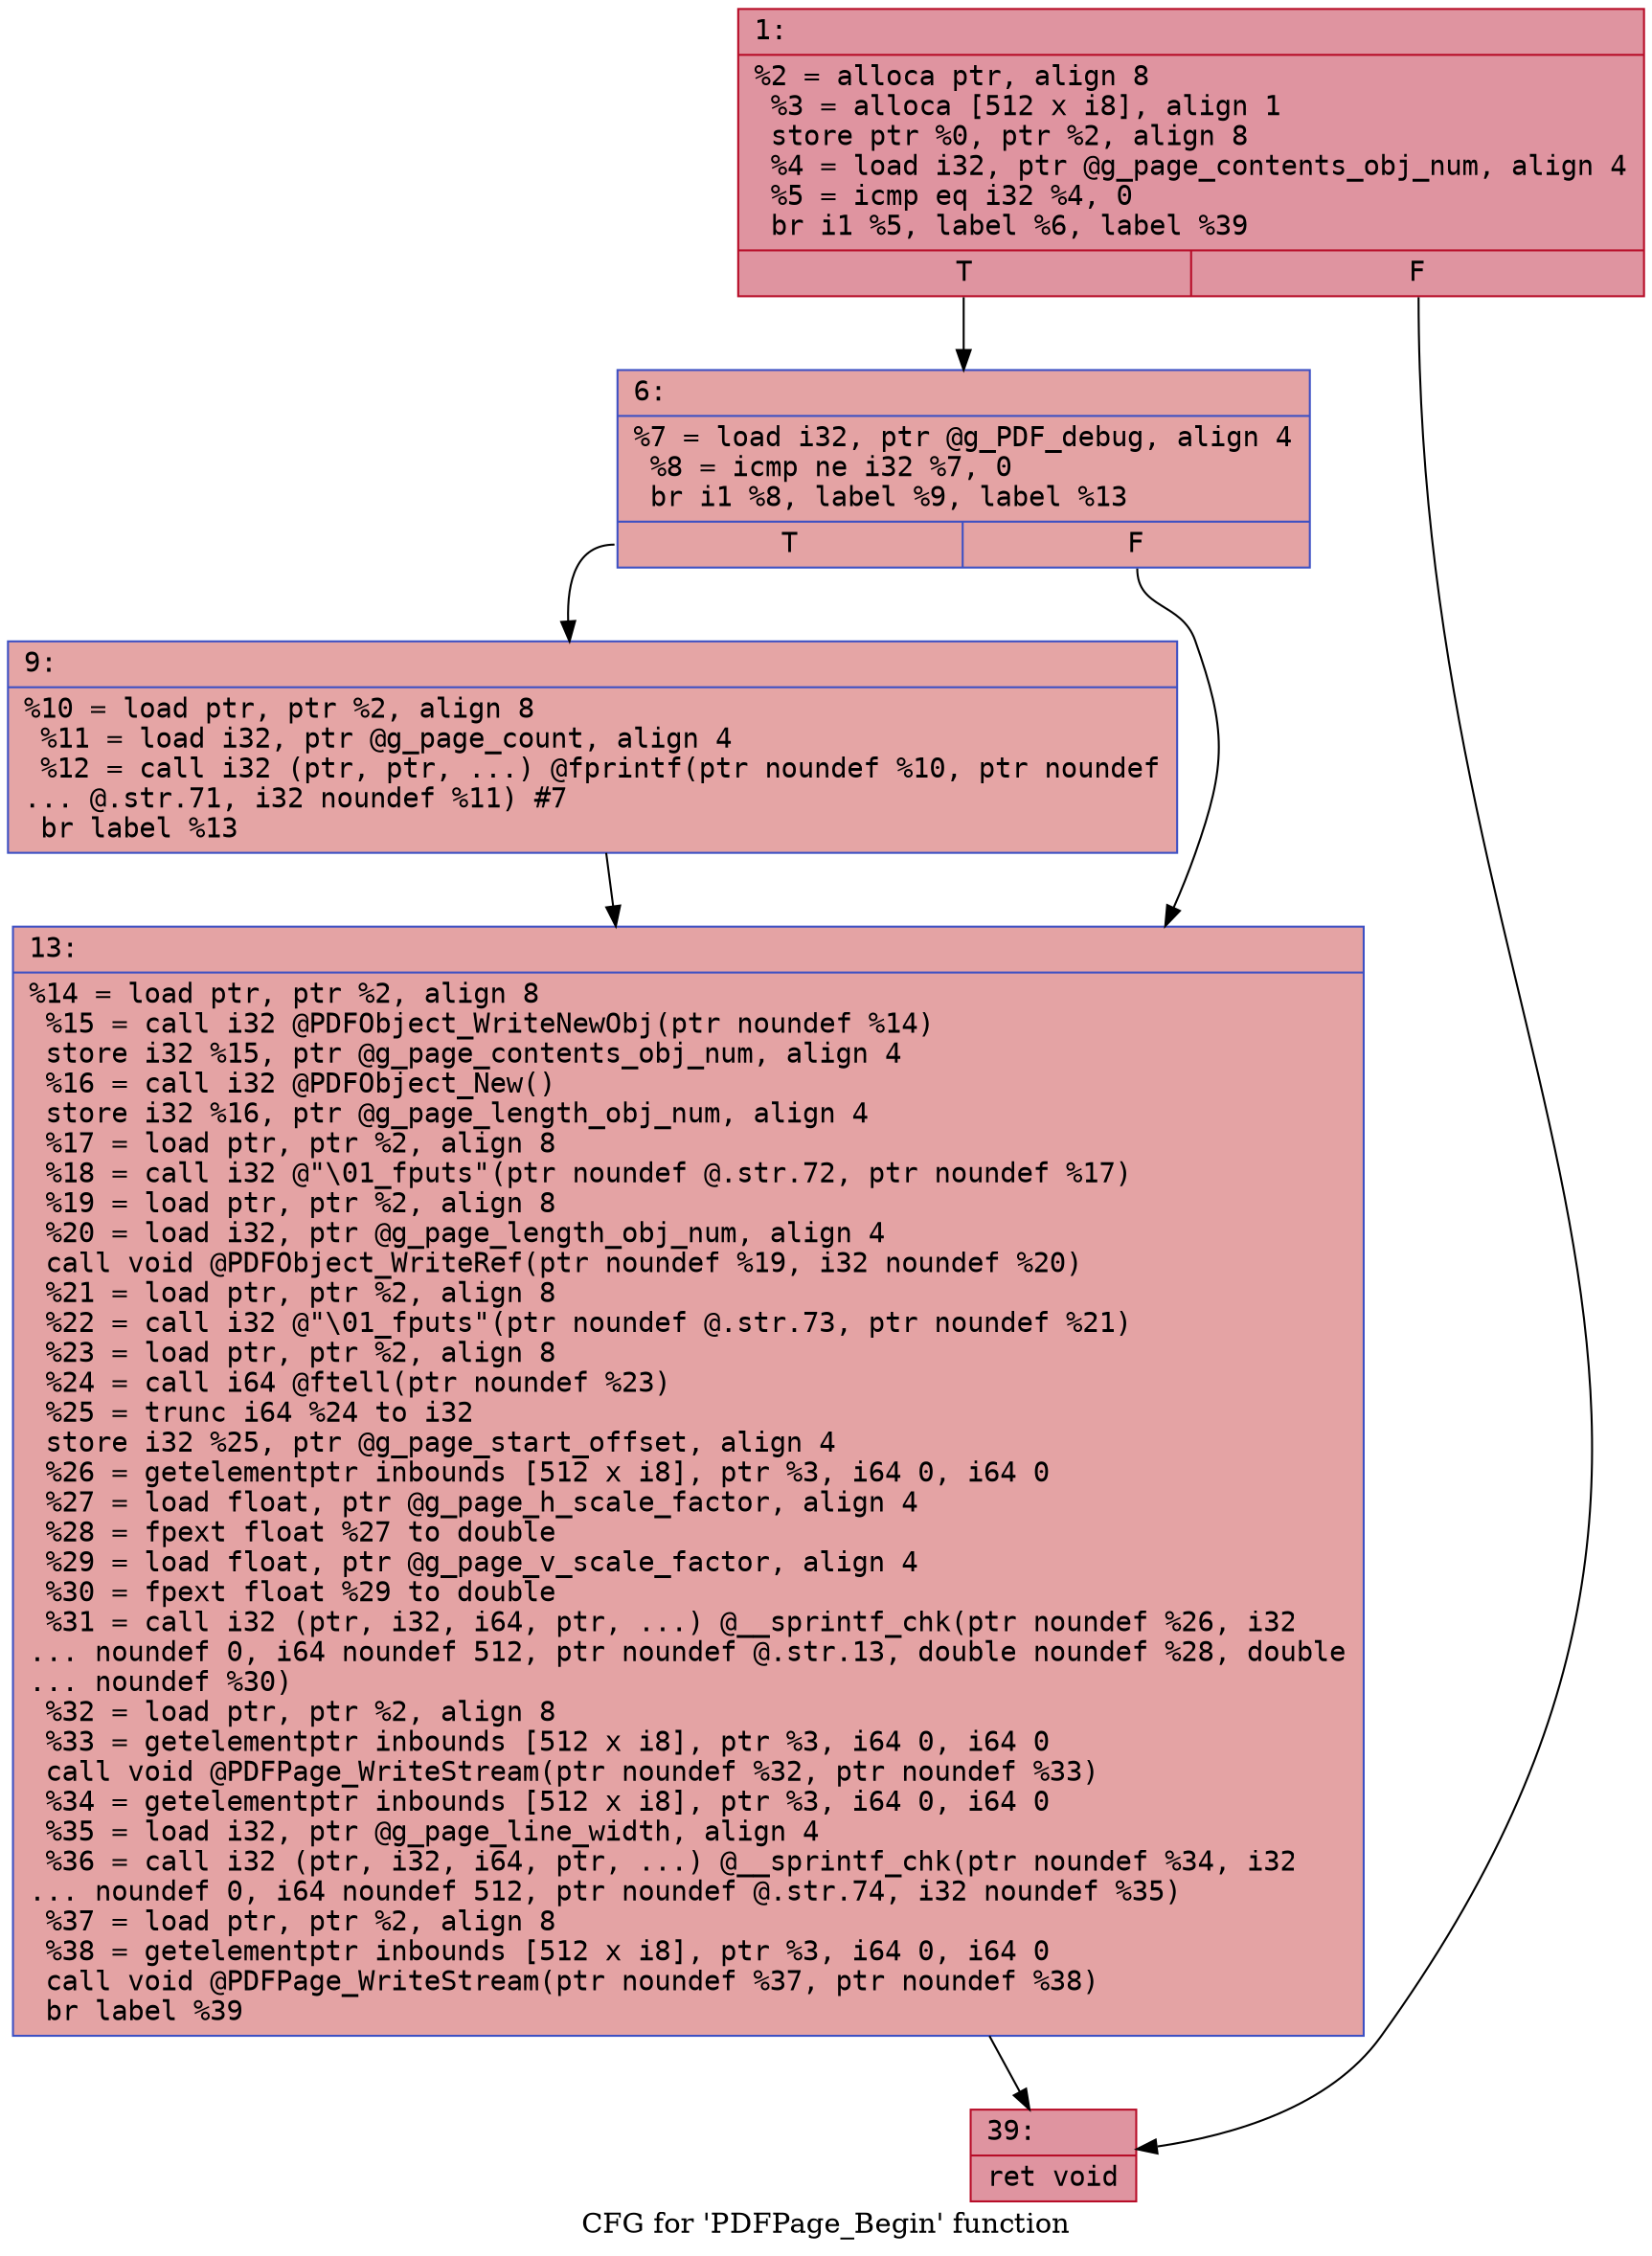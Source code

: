 digraph "CFG for 'PDFPage_Begin' function" {
	label="CFG for 'PDFPage_Begin' function";

	Node0x60000052fc50 [shape=record,color="#b70d28ff", style=filled, fillcolor="#b70d2870" fontname="Courier",label="{1:\l|  %2 = alloca ptr, align 8\l  %3 = alloca [512 x i8], align 1\l  store ptr %0, ptr %2, align 8\l  %4 = load i32, ptr @g_page_contents_obj_num, align 4\l  %5 = icmp eq i32 %4, 0\l  br i1 %5, label %6, label %39\l|{<s0>T|<s1>F}}"];
	Node0x60000052fc50:s0 -> Node0x60000052fca0[tooltip="1 -> 6\nProbability 37.50%" ];
	Node0x60000052fc50:s1 -> Node0x60000052fd90[tooltip="1 -> 39\nProbability 62.50%" ];
	Node0x60000052fca0 [shape=record,color="#3d50c3ff", style=filled, fillcolor="#c32e3170" fontname="Courier",label="{6:\l|  %7 = load i32, ptr @g_PDF_debug, align 4\l  %8 = icmp ne i32 %7, 0\l  br i1 %8, label %9, label %13\l|{<s0>T|<s1>F}}"];
	Node0x60000052fca0:s0 -> Node0x60000052fcf0[tooltip="6 -> 9\nProbability 62.50%" ];
	Node0x60000052fca0:s1 -> Node0x60000052fd40[tooltip="6 -> 13\nProbability 37.50%" ];
	Node0x60000052fcf0 [shape=record,color="#3d50c3ff", style=filled, fillcolor="#c5333470" fontname="Courier",label="{9:\l|  %10 = load ptr, ptr %2, align 8\l  %11 = load i32, ptr @g_page_count, align 4\l  %12 = call i32 (ptr, ptr, ...) @fprintf(ptr noundef %10, ptr noundef\l... @.str.71, i32 noundef %11) #7\l  br label %13\l}"];
	Node0x60000052fcf0 -> Node0x60000052fd40[tooltip="9 -> 13\nProbability 100.00%" ];
	Node0x60000052fd40 [shape=record,color="#3d50c3ff", style=filled, fillcolor="#c32e3170" fontname="Courier",label="{13:\l|  %14 = load ptr, ptr %2, align 8\l  %15 = call i32 @PDFObject_WriteNewObj(ptr noundef %14)\l  store i32 %15, ptr @g_page_contents_obj_num, align 4\l  %16 = call i32 @PDFObject_New()\l  store i32 %16, ptr @g_page_length_obj_num, align 4\l  %17 = load ptr, ptr %2, align 8\l  %18 = call i32 @\"\\01_fputs\"(ptr noundef @.str.72, ptr noundef %17)\l  %19 = load ptr, ptr %2, align 8\l  %20 = load i32, ptr @g_page_length_obj_num, align 4\l  call void @PDFObject_WriteRef(ptr noundef %19, i32 noundef %20)\l  %21 = load ptr, ptr %2, align 8\l  %22 = call i32 @\"\\01_fputs\"(ptr noundef @.str.73, ptr noundef %21)\l  %23 = load ptr, ptr %2, align 8\l  %24 = call i64 @ftell(ptr noundef %23)\l  %25 = trunc i64 %24 to i32\l  store i32 %25, ptr @g_page_start_offset, align 4\l  %26 = getelementptr inbounds [512 x i8], ptr %3, i64 0, i64 0\l  %27 = load float, ptr @g_page_h_scale_factor, align 4\l  %28 = fpext float %27 to double\l  %29 = load float, ptr @g_page_v_scale_factor, align 4\l  %30 = fpext float %29 to double\l  %31 = call i32 (ptr, i32, i64, ptr, ...) @__sprintf_chk(ptr noundef %26, i32\l... noundef 0, i64 noundef 512, ptr noundef @.str.13, double noundef %28, double\l... noundef %30)\l  %32 = load ptr, ptr %2, align 8\l  %33 = getelementptr inbounds [512 x i8], ptr %3, i64 0, i64 0\l  call void @PDFPage_WriteStream(ptr noundef %32, ptr noundef %33)\l  %34 = getelementptr inbounds [512 x i8], ptr %3, i64 0, i64 0\l  %35 = load i32, ptr @g_page_line_width, align 4\l  %36 = call i32 (ptr, i32, i64, ptr, ...) @__sprintf_chk(ptr noundef %34, i32\l... noundef 0, i64 noundef 512, ptr noundef @.str.74, i32 noundef %35)\l  %37 = load ptr, ptr %2, align 8\l  %38 = getelementptr inbounds [512 x i8], ptr %3, i64 0, i64 0\l  call void @PDFPage_WriteStream(ptr noundef %37, ptr noundef %38)\l  br label %39\l}"];
	Node0x60000052fd40 -> Node0x60000052fd90[tooltip="13 -> 39\nProbability 100.00%" ];
	Node0x60000052fd90 [shape=record,color="#b70d28ff", style=filled, fillcolor="#b70d2870" fontname="Courier",label="{39:\l|  ret void\l}"];
}
